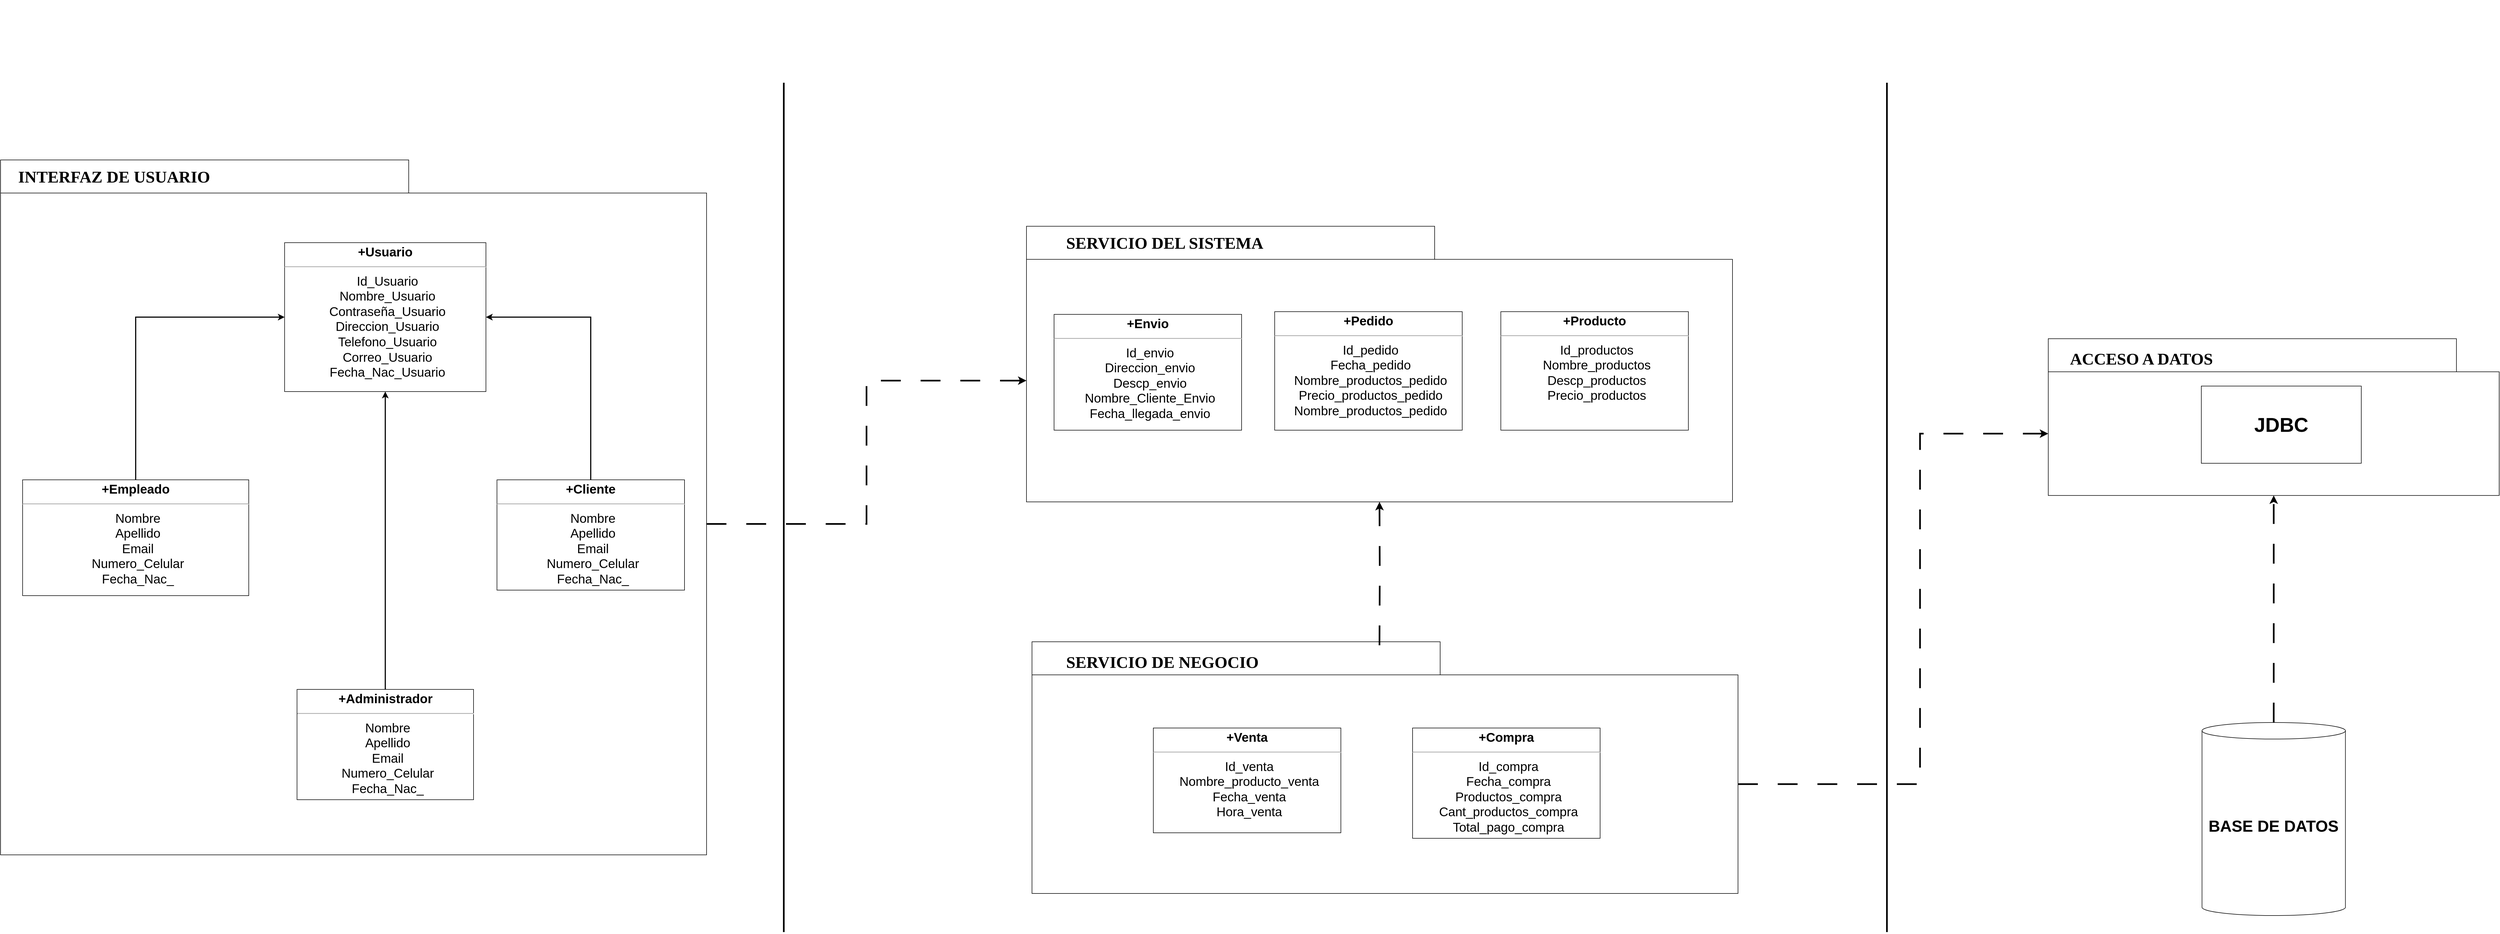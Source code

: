 <mxfile version="21.6.5" type="google">
  <diagram name="Page-1" id="b5b7bab2-c9e2-2cf4-8b2a-24fd1a2a6d21">
    <mxGraphModel grid="1" page="1" gridSize="10" guides="1" tooltips="1" connect="1" arrows="1" fold="1" pageScale="1" pageWidth="4681" pageHeight="3300" background="none" math="0" shadow="0">
      <root>
        <mxCell id="0" />
        <mxCell id="1" parent="0" />
        <mxCell id="6e0c8c40b5770093-18" value="" style="group" connectable="0" vertex="1" parent="1">
          <mxGeometry x="-20" y="10" width="1280" height="1260" as="geometry" />
        </mxCell>
        <mxCell id="6e0c8c40b5770093-11" value="" style="shape=folder;fontStyle=1;spacingTop=10;tabWidth=740;tabHeight=60;tabPosition=left;html=1;rounded=0;shadow=0;comic=0;labelBackgroundColor=none;strokeWidth=1;fontFamily=Verdana;fontSize=10;align=center;" vertex="1" parent="6e0c8c40b5770093-18">
          <mxGeometry width="1280" height="1260" as="geometry" />
        </mxCell>
        <mxCell id="6e0c8c40b5770093-73" value="&lt;font style=&quot;font-size: 30px;&quot;&gt;&lt;b&gt;INTERFAZ DE USUARIO&lt;/b&gt;&lt;/font&gt;" style="text;html=1;align=left;verticalAlign=top;spacingTop=-4;fontSize=10;fontFamily=Verdana" vertex="1" parent="6e0c8c40b5770093-18">
          <mxGeometry x="30" y="10" width="130" height="20" as="geometry" />
        </mxCell>
        <mxCell id="rNrJapx8AFcjR1e13Mbm-25" value="&lt;p style=&quot;margin: 4px 0px 0px; text-align: center; font-size: 23px;&quot;&gt;&lt;b style=&quot;&quot;&gt;&lt;font style=&quot;font-size: 23px;&quot;&gt;+Usuario&lt;/font&gt;&lt;/b&gt;&lt;/p&gt;&lt;hr style=&quot;font-size: 23px;&quot;&gt;&lt;p style=&quot;text-align: center; margin: 0px 0px 0px 8px; font-size: 23px;&quot;&gt;&lt;font style=&quot;font-size: 23px;&quot;&gt;Id_Usuario&lt;/font&gt;&lt;/p&gt;&lt;p style=&quot;text-align: center; margin: 0px 0px 0px 8px; font-size: 23px;&quot;&gt;&lt;font style=&quot;font-size: 23px;&quot;&gt;Nombre_Usuario&lt;/font&gt;&lt;/p&gt;&lt;p style=&quot;text-align: center; margin: 0px 0px 0px 8px; font-size: 23px;&quot;&gt;&lt;font style=&quot;font-size: 23px;&quot;&gt;Contraseña_Usuario&lt;/font&gt;&lt;/p&gt;&lt;p style=&quot;text-align: center; margin: 0px 0px 0px 8px; font-size: 23px;&quot;&gt;&lt;font style=&quot;font-size: 23px;&quot;&gt;Direccion_Usuario&lt;/font&gt;&lt;/p&gt;&lt;p style=&quot;text-align: center; margin: 0px 0px 0px 8px; font-size: 23px;&quot;&gt;&lt;font style=&quot;font-size: 23px;&quot;&gt;Telefono_Usuario&lt;/font&gt;&lt;/p&gt;&lt;p style=&quot;text-align: center; margin: 0px 0px 0px 8px; font-size: 23px;&quot;&gt;&lt;font style=&quot;font-size: 23px;&quot;&gt;Correo_Usuario&lt;/font&gt;&lt;/p&gt;&lt;p style=&quot;text-align: center; margin: 0px 0px 0px 8px; font-size: 23px;&quot;&gt;&lt;font style=&quot;font-size: 23px;&quot;&gt;Fecha_Nac_Usuario&lt;/font&gt;&lt;/p&gt;" style="verticalAlign=top;align=left;overflow=fill;fontSize=12;fontFamily=Helvetica;html=1;whiteSpace=wrap;" vertex="1" parent="6e0c8c40b5770093-18">
          <mxGeometry x="515" y="150" width="365" height="270" as="geometry" />
        </mxCell>
        <mxCell id="rNrJapx8AFcjR1e13Mbm-32" style="edgeStyle=orthogonalEdgeStyle;rounded=0;orthogonalLoop=1;jettySize=auto;html=1;exitX=0.5;exitY=0;exitDx=0;exitDy=0;entryX=0;entryY=0.5;entryDx=0;entryDy=0;strokeWidth=2;" edge="1" parent="6e0c8c40b5770093-18" source="rNrJapx8AFcjR1e13Mbm-26" target="rNrJapx8AFcjR1e13Mbm-25">
          <mxGeometry relative="1" as="geometry" />
        </mxCell>
        <mxCell id="rNrJapx8AFcjR1e13Mbm-26" value="&lt;p style=&quot;margin: 4px 0px 0px; text-align: center; font-size: 23px;&quot;&gt;&lt;b style=&quot;&quot;&gt;&lt;font style=&quot;font-size: 23px;&quot;&gt;+Empleado&lt;/font&gt;&lt;/b&gt;&lt;/p&gt;&lt;hr style=&quot;font-size: 23px;&quot;&gt;&lt;p style=&quot;text-align: center; margin: 0px 0px 0px 8px; font-size: 23px;&quot;&gt;&lt;font style=&quot;font-size: 23px;&quot;&gt;Nombre&lt;/font&gt;&lt;/p&gt;&lt;p style=&quot;text-align: center; margin: 0px 0px 0px 8px; font-size: 23px;&quot;&gt;&lt;font style=&quot;font-size: 23px;&quot;&gt;Apellido&lt;/font&gt;&lt;/p&gt;&lt;p style=&quot;text-align: center; margin: 0px 0px 0px 8px; font-size: 23px;&quot;&gt;&lt;font style=&quot;font-size: 23px;&quot;&gt;&lt;span style=&quot;background-color: initial;&quot;&gt;Email&lt;/span&gt;&lt;br&gt;&lt;/font&gt;&lt;/p&gt;&lt;p style=&quot;text-align: center; margin: 0px 0px 0px 8px; font-size: 23px;&quot;&gt;&lt;font style=&quot;font-size: 23px;&quot;&gt;Numero_Celular&lt;/font&gt;&lt;/p&gt;&lt;p style=&quot;text-align: center; margin: 0px 0px 0px 8px; font-size: 23px;&quot;&gt;&lt;font style=&quot;font-size: 23px;&quot;&gt;Fecha_Nac_&lt;/font&gt;&lt;/p&gt;" style="verticalAlign=top;align=left;overflow=fill;fontSize=12;fontFamily=Helvetica;html=1;whiteSpace=wrap;" vertex="1" parent="6e0c8c40b5770093-18">
          <mxGeometry x="40" y="580" width="410" height="210" as="geometry" />
        </mxCell>
        <mxCell id="rNrJapx8AFcjR1e13Mbm-31" style="edgeStyle=orthogonalEdgeStyle;rounded=0;orthogonalLoop=1;jettySize=auto;html=1;exitX=0.5;exitY=0;exitDx=0;exitDy=0;entryX=1;entryY=0.5;entryDx=0;entryDy=0;strokeWidth=2;" edge="1" parent="6e0c8c40b5770093-18" source="rNrJapx8AFcjR1e13Mbm-27" target="rNrJapx8AFcjR1e13Mbm-25">
          <mxGeometry relative="1" as="geometry" />
        </mxCell>
        <mxCell id="rNrJapx8AFcjR1e13Mbm-27" value="&lt;p style=&quot;margin: 4px 0px 0px; text-align: center; font-size: 23px;&quot;&gt;&lt;b style=&quot;&quot;&gt;&lt;font style=&quot;font-size: 23px;&quot;&gt;+Cliente&lt;/font&gt;&lt;/b&gt;&lt;/p&gt;&lt;hr style=&quot;font-size: 23px;&quot;&gt;&lt;p style=&quot;border-color: var(--border-color); text-align: center; margin: 0px 0px 0px 8px; font-size: 23px;&quot;&gt;&lt;font style=&quot;font-size: 23px;&quot;&gt;Nombre&lt;/font&gt;&lt;/p&gt;&lt;p style=&quot;border-color: var(--border-color); text-align: center; margin: 0px 0px 0px 8px; font-size: 23px;&quot;&gt;&lt;font style=&quot;font-size: 23px;&quot;&gt;Apellido&lt;/font&gt;&lt;/p&gt;&lt;p style=&quot;border-color: var(--border-color); text-align: center; margin: 0px 0px 0px 8px; font-size: 23px;&quot;&gt;&lt;font style=&quot;font-size: 23px;&quot;&gt;Email&lt;br style=&quot;border-color: var(--border-color);&quot;&gt;&lt;/font&gt;&lt;/p&gt;&lt;p style=&quot;border-color: var(--border-color); text-align: center; margin: 0px 0px 0px 8px; font-size: 23px;&quot;&gt;&lt;font style=&quot;font-size: 23px;&quot;&gt;Numero_Celular&lt;/font&gt;&lt;/p&gt;&lt;p style=&quot;border-color: var(--border-color); text-align: center; margin: 0px 0px 0px 8px; font-size: 23px;&quot;&gt;&lt;font style=&quot;font-size: 23px;&quot;&gt;Fecha_Nac_&lt;/font&gt;&lt;/p&gt;" style="verticalAlign=top;align=left;overflow=fill;fontSize=12;fontFamily=Helvetica;html=1;whiteSpace=wrap;" vertex="1" parent="6e0c8c40b5770093-18">
          <mxGeometry x="900" y="580" width="340" height="200" as="geometry" />
        </mxCell>
        <mxCell id="rNrJapx8AFcjR1e13Mbm-30" style="edgeStyle=orthogonalEdgeStyle;rounded=0;orthogonalLoop=1;jettySize=auto;html=1;exitX=0.5;exitY=0;exitDx=0;exitDy=0;entryX=0.5;entryY=1;entryDx=0;entryDy=0;strokeWidth=2;" edge="1" parent="6e0c8c40b5770093-18" source="rNrJapx8AFcjR1e13Mbm-28" target="rNrJapx8AFcjR1e13Mbm-25">
          <mxGeometry relative="1" as="geometry" />
        </mxCell>
        <mxCell id="rNrJapx8AFcjR1e13Mbm-28" value="&lt;p style=&quot;margin: 4px 0px 0px; text-align: center; font-size: 23px;&quot;&gt;&lt;b style=&quot;&quot;&gt;&lt;font style=&quot;font-size: 23px;&quot;&gt;+Administrador&lt;/font&gt;&lt;/b&gt;&lt;/p&gt;&lt;hr style=&quot;font-size: 23px;&quot;&gt;&lt;p style=&quot;border-color: var(--border-color); text-align: center; margin: 0px 0px 0px 8px; font-size: 23px;&quot;&gt;&lt;font style=&quot;font-size: 23px;&quot;&gt;Nombre&lt;/font&gt;&lt;/p&gt;&lt;p style=&quot;border-color: var(--border-color); text-align: center; margin: 0px 0px 0px 8px; font-size: 23px;&quot;&gt;&lt;font style=&quot;font-size: 23px;&quot;&gt;Apellido&lt;/font&gt;&lt;/p&gt;&lt;p style=&quot;border-color: var(--border-color); text-align: center; margin: 0px 0px 0px 8px; font-size: 23px;&quot;&gt;&lt;font style=&quot;font-size: 23px;&quot;&gt;Email&lt;br style=&quot;border-color: var(--border-color);&quot;&gt;&lt;/font&gt;&lt;/p&gt;&lt;p style=&quot;border-color: var(--border-color); text-align: center; margin: 0px 0px 0px 8px; font-size: 23px;&quot;&gt;&lt;font style=&quot;font-size: 23px;&quot;&gt;Numero_Celular&lt;/font&gt;&lt;/p&gt;&lt;p style=&quot;border-color: var(--border-color); text-align: center; margin: 0px 0px 0px 8px; font-size: 23px;&quot;&gt;&lt;font style=&quot;font-size: 23px;&quot;&gt;&lt;font style=&quot;font-size: 23px;&quot;&gt;Fecha_Nac&lt;/font&gt;_&lt;/font&gt;&lt;/p&gt;" style="verticalAlign=top;align=left;overflow=fill;fontSize=12;fontFamily=Helvetica;html=1;whiteSpace=wrap;" vertex="1" parent="6e0c8c40b5770093-18">
          <mxGeometry x="537.5" y="960" width="320" height="200" as="geometry" />
        </mxCell>
        <mxCell id="rNrJapx8AFcjR1e13Mbm-7" value="" style="group" connectable="0" vertex="1" parent="1">
          <mxGeometry x="1840" y="-280" width="1280" height="970" as="geometry" />
        </mxCell>
        <mxCell id="rNrJapx8AFcjR1e13Mbm-8" value="" style="shape=folder;fontStyle=1;spacingTop=10;tabWidth=740;tabHeight=60;tabPosition=left;html=1;rounded=0;shadow=0;comic=0;labelBackgroundColor=none;strokeWidth=1;fontFamily=Verdana;fontSize=10;align=center;" vertex="1" parent="rNrJapx8AFcjR1e13Mbm-7">
          <mxGeometry y="410.19" width="1280" height="499.81" as="geometry" />
        </mxCell>
        <mxCell id="rNrJapx8AFcjR1e13Mbm-21" value="&lt;font style=&quot;font-size: 30px;&quot;&gt;&lt;b&gt;SERVICIO DEL SISTEMA&lt;/b&gt;&lt;/font&gt;" style="text;html=1;align=left;verticalAlign=top;spacingTop=-4;fontSize=10;fontFamily=Verdana" vertex="1" parent="rNrJapx8AFcjR1e13Mbm-7">
          <mxGeometry x="70" y="420" width="130" height="20" as="geometry" />
        </mxCell>
        <mxCell id="rNrJapx8AFcjR1e13Mbm-33" value="&lt;p style=&quot;margin: 4px 0px 0px; text-align: center; font-size: 23px;&quot;&gt;&lt;b style=&quot;&quot;&gt;&lt;font style=&quot;font-size: 23px;&quot;&gt;+Envio&lt;/font&gt;&lt;/b&gt;&lt;/p&gt;&lt;hr style=&quot;font-size: 23px;&quot;&gt;&lt;p style=&quot;border-color: var(--border-color); text-align: center; margin: 0px 0px 0px 8px; font-size: 23px;&quot;&gt;&lt;font style=&quot;font-size: 23px;&quot;&gt;Id_envio&lt;/font&gt;&lt;/p&gt;&lt;p style=&quot;border-color: var(--border-color); text-align: center; margin: 0px 0px 0px 8px; font-size: 23px;&quot;&gt;&lt;font style=&quot;font-size: 23px;&quot;&gt;Direccion_envio&lt;/font&gt;&lt;/p&gt;&lt;p style=&quot;border-color: var(--border-color); text-align: center; margin: 0px 0px 0px 8px; font-size: 23px;&quot;&gt;&lt;font style=&quot;font-size: 23px;&quot;&gt;Descp_envio&lt;/font&gt;&lt;/p&gt;&lt;p style=&quot;border-color: var(--border-color); text-align: center; margin: 0px 0px 0px 8px; font-size: 23px;&quot;&gt;&lt;font style=&quot;font-size: 23px;&quot;&gt;Nombre_Cliente_Envio&lt;/font&gt;&lt;/p&gt;&lt;p style=&quot;border-color: var(--border-color); text-align: center; margin: 0px 0px 0px 8px; font-size: 23px;&quot;&gt;&lt;font style=&quot;font-size: 23px;&quot;&gt;Fecha_llegada_envio&lt;/font&gt;&lt;/p&gt;" style="verticalAlign=top;align=left;overflow=fill;fontSize=12;fontFamily=Helvetica;html=1;whiteSpace=wrap;" vertex="1" parent="rNrJapx8AFcjR1e13Mbm-7">
          <mxGeometry x="50" y="570" width="340" height="210" as="geometry" />
        </mxCell>
        <mxCell id="rNrJapx8AFcjR1e13Mbm-34" value="&lt;p style=&quot;margin: 4px 0px 0px; text-align: center; font-size: 23px;&quot;&gt;&lt;b style=&quot;&quot;&gt;&lt;font style=&quot;font-size: 23px;&quot;&gt;+Pedido&lt;/font&gt;&lt;/b&gt;&lt;/p&gt;&lt;hr style=&quot;font-size: 23px;&quot;&gt;&lt;p style=&quot;border-color: var(--border-color); text-align: center; margin: 0px 0px 0px 8px; font-size: 23px;&quot;&gt;&lt;font style=&quot;font-size: 23px;&quot;&gt;Id_pedido&lt;/font&gt;&lt;/p&gt;&lt;p style=&quot;border-color: var(--border-color); text-align: center; margin: 0px 0px 0px 8px; font-size: 23px;&quot;&gt;&lt;font style=&quot;font-size: 23px;&quot;&gt;Fecha_pedido&lt;/font&gt;&lt;/p&gt;&lt;p style=&quot;border-color: var(--border-color); text-align: center; margin: 0px 0px 0px 8px; font-size: 23px;&quot;&gt;&lt;font style=&quot;font-size: 23px;&quot;&gt;Nombre_productos_pedido&lt;/font&gt;&lt;/p&gt;&lt;p style=&quot;border-color: var(--border-color); text-align: center; margin: 0px 0px 0px 8px; font-size: 23px;&quot;&gt;&lt;font style=&quot;font-size: 23px;&quot;&gt;Precio_productos_pedido&lt;/font&gt;&lt;/p&gt;&lt;p style=&quot;border-color: var(--border-color); text-align: center; margin: 0px 0px 0px 8px; font-size: 23px;&quot;&gt;&lt;font style=&quot;font-size: 23px;&quot;&gt;Nombre_productos_pedido&lt;/font&gt;&lt;/p&gt;" style="verticalAlign=top;align=left;overflow=fill;fontSize=12;fontFamily=Helvetica;html=1;whiteSpace=wrap;" vertex="1" parent="rNrJapx8AFcjR1e13Mbm-7">
          <mxGeometry x="450" y="565.1" width="340" height="214.9" as="geometry" />
        </mxCell>
        <mxCell id="rNrJapx8AFcjR1e13Mbm-35" value="&lt;p style=&quot;margin: 4px 0px 0px; text-align: center; font-size: 23px;&quot;&gt;&lt;b style=&quot;&quot;&gt;&lt;font style=&quot;font-size: 23px;&quot;&gt;+Producto&lt;/font&gt;&lt;/b&gt;&lt;/p&gt;&lt;hr style=&quot;font-size: 23px;&quot;&gt;&lt;p style=&quot;border-color: var(--border-color); text-align: center; margin: 0px 0px 0px 8px; font-size: 23px;&quot;&gt;&lt;font style=&quot;font-size: 23px;&quot;&gt;Id_productos&lt;/font&gt;&lt;/p&gt;&lt;p style=&quot;border-color: var(--border-color); text-align: center; margin: 0px 0px 0px 8px; font-size: 23px;&quot;&gt;&lt;font style=&quot;font-size: 23px;&quot;&gt;Nombre_productos&lt;/font&gt;&lt;/p&gt;&lt;p style=&quot;border-color: var(--border-color); text-align: center; margin: 0px 0px 0px 8px; font-size: 23px;&quot;&gt;&lt;font style=&quot;font-size: 23px;&quot;&gt;Descp_productos&lt;/font&gt;&lt;/p&gt;&lt;p style=&quot;border-color: var(--border-color); text-align: center; margin: 0px 0px 0px 8px; font-size: 23px;&quot;&gt;&lt;font style=&quot;font-size: 23px;&quot;&gt;Precio_productos&lt;/font&gt;&lt;/p&gt;" style="verticalAlign=top;align=left;overflow=fill;fontSize=12;fontFamily=Helvetica;html=1;whiteSpace=wrap;" vertex="1" parent="rNrJapx8AFcjR1e13Mbm-7">
          <mxGeometry x="860" y="565.1" width="340" height="214.9" as="geometry" />
        </mxCell>
        <mxCell id="rNrJapx8AFcjR1e13Mbm-9" value="" style="group" connectable="0" vertex="1" parent="1">
          <mxGeometry x="1850" y="720" width="1280" height="620" as="geometry" />
        </mxCell>
        <mxCell id="rNrJapx8AFcjR1e13Mbm-10" value="" style="shape=folder;fontStyle=1;spacingTop=10;tabWidth=740;tabHeight=60;tabPosition=left;html=1;rounded=0;shadow=0;comic=0;labelBackgroundColor=none;strokeWidth=1;fontFamily=Verdana;fontSize=10;align=center;" vertex="1" parent="rNrJapx8AFcjR1e13Mbm-9">
          <mxGeometry y="163.611" width="1280" height="456.389" as="geometry" />
        </mxCell>
        <mxCell id="rNrJapx8AFcjR1e13Mbm-22" value="&lt;font style=&quot;font-size: 30px;&quot;&gt;&lt;b&gt;SERVICIO DE NEGOCIO&lt;/b&gt;&lt;/font&gt;" style="text;html=1;align=left;verticalAlign=top;spacingTop=-4;fontSize=10;fontFamily=Verdana" vertex="1" parent="rNrJapx8AFcjR1e13Mbm-9">
          <mxGeometry x="60" y="180" width="130" height="20" as="geometry" />
        </mxCell>
        <mxCell id="rNrJapx8AFcjR1e13Mbm-48" value="&lt;p style=&quot;margin: 4px 0px 0px; text-align: center; font-size: 23px;&quot;&gt;&lt;b style=&quot;&quot;&gt;&lt;font style=&quot;font-size: 23px;&quot;&gt;+Venta&lt;/font&gt;&lt;/b&gt;&lt;/p&gt;&lt;hr style=&quot;font-size: 23px;&quot;&gt;&lt;p style=&quot;border-color: var(--border-color); text-align: center; margin: 0px 0px 0px 8px; font-size: 23px;&quot;&gt;&lt;font style=&quot;font-size: 23px;&quot;&gt;Id_venta&lt;/font&gt;&lt;/p&gt;&lt;p style=&quot;border-color: var(--border-color); text-align: center; margin: 0px 0px 0px 8px; font-size: 23px;&quot;&gt;&lt;font style=&quot;font-size: 23px;&quot;&gt;Nombre_producto_venta&lt;/font&gt;&lt;/p&gt;&lt;p style=&quot;border-color: var(--border-color); text-align: center; margin: 0px 0px 0px 8px; font-size: 23px;&quot;&gt;&lt;font style=&quot;font-size: 23px;&quot;&gt;Fecha_venta&lt;/font&gt;&lt;/p&gt;&lt;p style=&quot;border-color: var(--border-color); text-align: center; margin: 0px 0px 0px 8px; font-size: 23px;&quot;&gt;&lt;font style=&quot;font-size: 23px;&quot;&gt;Hora_venta&lt;/font&gt;&lt;/p&gt;" style="verticalAlign=top;align=left;overflow=fill;fontSize=12;fontFamily=Helvetica;html=1;whiteSpace=wrap;" vertex="1" parent="rNrJapx8AFcjR1e13Mbm-9">
          <mxGeometry x="220" y="320" width="340" height="190" as="geometry" />
        </mxCell>
        <mxCell id="rNrJapx8AFcjR1e13Mbm-51" value="&lt;p style=&quot;margin: 4px 0px 0px; text-align: center; font-size: 23px;&quot;&gt;&lt;b style=&quot;&quot;&gt;&lt;font style=&quot;font-size: 23px;&quot;&gt;+Compra&lt;/font&gt;&lt;/b&gt;&lt;/p&gt;&lt;hr style=&quot;font-size: 23px;&quot;&gt;&lt;p style=&quot;border-color: var(--border-color); text-align: center; margin: 0px 0px 0px 8px; font-size: 23px;&quot;&gt;&lt;font style=&quot;font-size: 23px;&quot;&gt;Id_compra&lt;/font&gt;&lt;/p&gt;&lt;p style=&quot;border-color: var(--border-color); text-align: center; margin: 0px 0px 0px 8px; font-size: 23px;&quot;&gt;&lt;font style=&quot;font-size: 23px;&quot;&gt;Fecha_compra&lt;/font&gt;&lt;/p&gt;&lt;p style=&quot;border-color: var(--border-color); text-align: center; margin: 0px 0px 0px 8px; font-size: 23px;&quot;&gt;&lt;font style=&quot;font-size: 23px;&quot;&gt;Productos_compra&lt;/font&gt;&lt;/p&gt;&lt;p style=&quot;border-color: var(--border-color); text-align: center; margin: 0px 0px 0px 8px; font-size: 23px;&quot;&gt;&lt;font style=&quot;font-size: 23px;&quot;&gt;Cant_productos_compra&lt;/font&gt;&lt;/p&gt;&lt;p style=&quot;border-color: var(--border-color); text-align: center; margin: 0px 0px 0px 8px; font-size: 23px;&quot;&gt;&lt;font style=&quot;font-size: 23px;&quot;&gt;Total_pago_compra&lt;/font&gt;&lt;/p&gt;" style="verticalAlign=top;align=left;overflow=fill;fontSize=12;fontFamily=Helvetica;html=1;whiteSpace=wrap;" vertex="1" parent="rNrJapx8AFcjR1e13Mbm-9">
          <mxGeometry x="690" y="320" width="340" height="200" as="geometry" />
        </mxCell>
        <mxCell id="rNrJapx8AFcjR1e13Mbm-11" value="" style="group" connectable="0" vertex="1" parent="1">
          <mxGeometry x="3420" y="160" width="1090" height="660" as="geometry" />
        </mxCell>
        <mxCell id="rNrJapx8AFcjR1e13Mbm-12" value="" style="shape=folder;fontStyle=1;spacingTop=10;tabWidth=740;tabHeight=60;tabPosition=left;html=1;rounded=0;shadow=0;comic=0;labelBackgroundColor=none;strokeWidth=1;fontFamily=Verdana;fontSize=10;align=center;" vertex="1" parent="rNrJapx8AFcjR1e13Mbm-11">
          <mxGeometry x="272.5" y="174.167" width="817.5" height="284.167" as="geometry" />
        </mxCell>
        <mxCell id="rNrJapx8AFcjR1e13Mbm-23" value="&lt;span style=&quot;font-size: 30px;&quot;&gt;&lt;b&gt;ACCESO A DATOS&lt;/b&gt;&lt;/span&gt;" style="text;html=1;align=left;verticalAlign=top;spacingTop=-4;fontSize=10;fontFamily=Verdana" vertex="1" parent="rNrJapx8AFcjR1e13Mbm-11">
          <mxGeometry x="310" y="190" width="130" height="20" as="geometry" />
        </mxCell>
        <mxCell id="rNrJapx8AFcjR1e13Mbm-29" value="&lt;b&gt;&lt;font style=&quot;font-size: 36px;&quot;&gt;JDBC&lt;/font&gt;&lt;/b&gt;" style="rounded=0;whiteSpace=wrap;html=1;" vertex="1" parent="rNrJapx8AFcjR1e13Mbm-11">
          <mxGeometry x="550" y="260" width="290" height="140" as="geometry" />
        </mxCell>
        <mxCell id="rNrJapx8AFcjR1e13Mbm-14" style="edgeStyle=orthogonalEdgeStyle;rounded=0;orthogonalLoop=1;jettySize=auto;html=1;exitX=0.5;exitY=0;exitDx=0;exitDy=0;exitPerimeter=0;dashed=1;dashPattern=12 12;strokeWidth=3;" edge="1" parent="1" source="rNrJapx8AFcjR1e13Mbm-13" target="rNrJapx8AFcjR1e13Mbm-12">
          <mxGeometry relative="1" as="geometry" />
        </mxCell>
        <mxCell id="rNrJapx8AFcjR1e13Mbm-13" value="&lt;font style=&quot;font-size: 29px;&quot;&gt;&lt;b&gt;BASE DE DATOS&lt;/b&gt;&lt;/font&gt;" style="shape=cylinder3;whiteSpace=wrap;html=1;boundedLbl=1;backgroundOutline=1;size=15;" vertex="1" parent="1">
          <mxGeometry x="3971.25" y="1030" width="260" height="350" as="geometry" />
        </mxCell>
        <mxCell id="rNrJapx8AFcjR1e13Mbm-17" style="edgeStyle=orthogonalEdgeStyle;rounded=0;orthogonalLoop=1;jettySize=auto;html=1;dashed=1;dashPattern=12 12;strokeWidth=3;" edge="1" parent="1" target="rNrJapx8AFcjR1e13Mbm-8">
          <mxGeometry relative="1" as="geometry">
            <mxPoint x="2480" y="890" as="sourcePoint" />
          </mxGeometry>
        </mxCell>
        <mxCell id="rNrJapx8AFcjR1e13Mbm-19" style="edgeStyle=orthogonalEdgeStyle;rounded=0;orthogonalLoop=1;jettySize=auto;html=1;exitX=0;exitY=0;exitDx=1280;exitDy=660;exitPerimeter=0;entryX=0;entryY=0;entryDx=0;entryDy=279.905;entryPerimeter=0;dashed=1;dashPattern=12 12;strokeWidth=3;" edge="1" parent="1" source="6e0c8c40b5770093-11" target="rNrJapx8AFcjR1e13Mbm-8">
          <mxGeometry relative="1" as="geometry" />
        </mxCell>
        <mxCell id="rNrJapx8AFcjR1e13Mbm-20" style="edgeStyle=orthogonalEdgeStyle;rounded=0;orthogonalLoop=1;jettySize=auto;html=1;exitX=0;exitY=0;exitDx=1280;exitDy=258.194;exitPerimeter=0;entryX=0;entryY=0;entryDx=0;entryDy=172.083;entryPerimeter=0;dashed=1;dashPattern=12 12;strokeWidth=3;" edge="1" parent="1" source="rNrJapx8AFcjR1e13Mbm-10" target="rNrJapx8AFcjR1e13Mbm-12">
          <mxGeometry relative="1" as="geometry">
            <Array as="points">
              <mxPoint x="3460" y="1142" />
              <mxPoint x="3460" y="506" />
            </Array>
          </mxGeometry>
        </mxCell>
        <mxCell id="rNrJapx8AFcjR1e13Mbm-53" value="" style="endArrow=none;html=1;rounded=0;strokeWidth=3;" edge="1" parent="1">
          <mxGeometry width="50" height="50" relative="1" as="geometry">
            <mxPoint x="1400" y="1410" as="sourcePoint" />
            <mxPoint x="1400" y="-130" as="targetPoint" />
          </mxGeometry>
        </mxCell>
        <mxCell id="rNrJapx8AFcjR1e13Mbm-56" value="" style="endArrow=none;html=1;rounded=0;strokeWidth=3;" edge="1" parent="1">
          <mxGeometry width="50" height="50" relative="1" as="geometry">
            <mxPoint x="3400" y="1410" as="sourcePoint" />
            <mxPoint x="3400" y="-130" as="targetPoint" />
          </mxGeometry>
        </mxCell>
      </root>
    </mxGraphModel>
  </diagram>
</mxfile>

